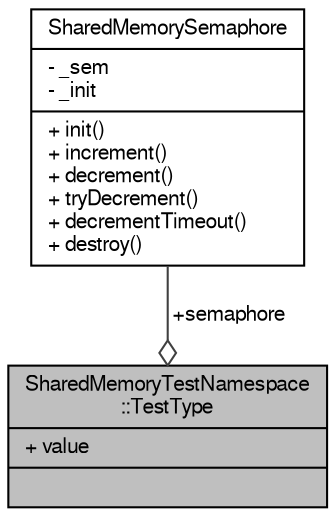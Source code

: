 digraph "SharedMemoryTestNamespace::TestType"
{
  edge [fontname="FreeSans",fontsize="10",labelfontname="FreeSans",labelfontsize="10"];
  node [fontname="FreeSans",fontsize="10",shape=record];
  Node1 [label="{SharedMemoryTestNamespace\l::TestType\n|+ value\l|}",height=0.2,width=0.4,color="black", fillcolor="grey75", style="filled", fontcolor="black"];
  Node2 -> Node1 [color="grey25",fontsize="10",style="solid",label=" +semaphore" ,arrowhead="odiamond",fontname="FreeSans"];
  Node2 [label="{SharedMemorySemaphore\n|- _sem\l- _init\l|+ init()\l+ increment()\l+ decrement()\l+ tryDecrement()\l+ decrementTimeout()\l+ destroy()\l}",height=0.2,width=0.4,color="black", fillcolor="white", style="filled",URL="$db/d41/class_shared_memory_semaphore.html"];
}

